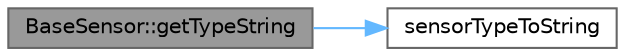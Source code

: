 digraph "BaseSensor::getTypeString"
{
 // LATEX_PDF_SIZE
  bgcolor="transparent";
  edge [fontname=Helvetica,fontsize=10,labelfontname=Helvetica,labelfontsize=10];
  node [fontname=Helvetica,fontsize=10,shape=box,height=0.2,width=0.4];
  rankdir="LR";
  Node1 [id="Node000001",label="BaseSensor::getTypeString",height=0.2,width=0.4,color="gray40", fillcolor="grey60", style="filled", fontcolor="black",tooltip="Get the type of this sensor as a string."];
  Node1 -> Node2 [id="edge1_Node000001_Node000002",color="steelblue1",style="solid",tooltip=" "];
  Node2 [id="Node000002",label="sensorTypeToString",height=0.2,width=0.4,color="grey40", fillcolor="white", style="filled",URL="$_sensor_types_8h.html#a2f6f67ff888b97e33faf4c07bf528c4f",tooltip="Convert a SensorType enum to its string representation."];
}
